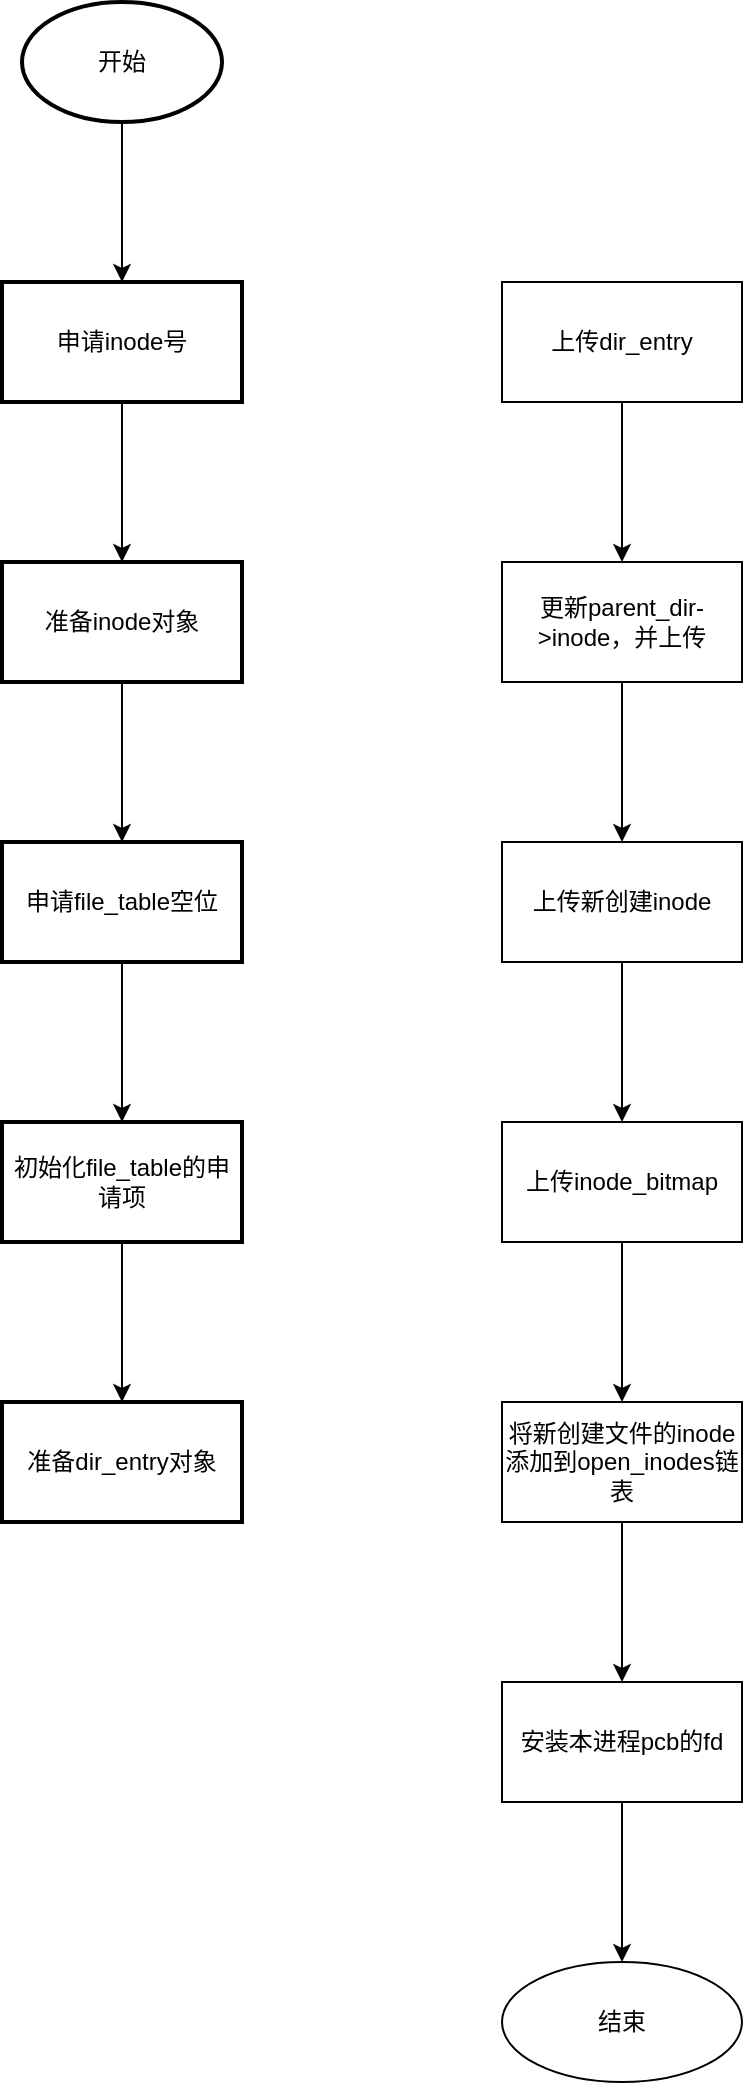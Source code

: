 <mxfile>
    <diagram id="ZlPDDMf4zL3D5WSQMFIh" name="file_create">
        <mxGraphModel dx="648" dy="567" grid="1" gridSize="10" guides="1" tooltips="1" connect="1" arrows="1" fold="1" page="1" pageScale="1" pageWidth="3300" pageHeight="4681" math="0" shadow="0">
            <root>
                <mxCell id="0"/>
                <mxCell id="1" parent="0"/>
                <mxCell id="4" value="" style="edgeStyle=none;html=1;" edge="1" parent="1" source="2" target="3">
                    <mxGeometry relative="1" as="geometry"/>
                </mxCell>
                <mxCell id="2" value="开始" style="strokeWidth=2;html=1;shape=mxgraph.flowchart.start_1;whiteSpace=wrap;" vertex="1" parent="1">
                    <mxGeometry x="60" y="10" width="100" height="60" as="geometry"/>
                </mxCell>
                <mxCell id="6" value="" style="edgeStyle=none;html=1;" edge="1" parent="1" source="3" target="5">
                    <mxGeometry relative="1" as="geometry"/>
                </mxCell>
                <mxCell id="3" value="申请inode号" style="whiteSpace=wrap;html=1;strokeWidth=2;" vertex="1" parent="1">
                    <mxGeometry x="50" y="150" width="120" height="60" as="geometry"/>
                </mxCell>
                <mxCell id="8" value="" style="edgeStyle=none;html=1;" edge="1" parent="1" source="5" target="7">
                    <mxGeometry relative="1" as="geometry"/>
                </mxCell>
                <mxCell id="5" value="准备inode对象" style="whiteSpace=wrap;html=1;strokeWidth=2;" vertex="1" parent="1">
                    <mxGeometry x="50" y="290" width="120" height="60" as="geometry"/>
                </mxCell>
                <mxCell id="10" value="" style="edgeStyle=none;html=1;" edge="1" parent="1" source="7" target="9">
                    <mxGeometry relative="1" as="geometry"/>
                </mxCell>
                <mxCell id="7" value="申请file_table空位" style="whiteSpace=wrap;html=1;strokeWidth=2;" vertex="1" parent="1">
                    <mxGeometry x="50" y="430" width="120" height="60" as="geometry"/>
                </mxCell>
                <mxCell id="12" value="" style="edgeStyle=none;html=1;" edge="1" parent="1" source="9" target="11">
                    <mxGeometry relative="1" as="geometry"/>
                </mxCell>
                <mxCell id="9" value="初始化file_table的申请项" style="whiteSpace=wrap;html=1;strokeWidth=2;" vertex="1" parent="1">
                    <mxGeometry x="50" y="570" width="120" height="60" as="geometry"/>
                </mxCell>
                <mxCell id="11" value="准备dir_entry对象" style="whiteSpace=wrap;html=1;strokeWidth=2;" vertex="1" parent="1">
                    <mxGeometry x="50" y="710" width="120" height="60" as="geometry"/>
                </mxCell>
                <mxCell id="15" value="" style="edgeStyle=none;html=1;" edge="1" parent="1" source="13" target="14">
                    <mxGeometry relative="1" as="geometry"/>
                </mxCell>
                <mxCell id="13" value="上传dir_entry" style="whiteSpace=wrap;html=1;" vertex="1" parent="1">
                    <mxGeometry x="300" y="150" width="120" height="60" as="geometry"/>
                </mxCell>
                <mxCell id="17" value="" style="edgeStyle=none;html=1;" edge="1" parent="1" source="14" target="16">
                    <mxGeometry relative="1" as="geometry"/>
                </mxCell>
                <mxCell id="14" value="更新parent_dir-&amp;gt;inode，并上传" style="whiteSpace=wrap;html=1;" vertex="1" parent="1">
                    <mxGeometry x="300" y="290" width="120" height="60" as="geometry"/>
                </mxCell>
                <mxCell id="19" value="" style="edgeStyle=none;html=1;" edge="1" parent="1" source="16" target="18">
                    <mxGeometry relative="1" as="geometry"/>
                </mxCell>
                <mxCell id="16" value="上传新创建inode" style="whiteSpace=wrap;html=1;" vertex="1" parent="1">
                    <mxGeometry x="300" y="430" width="120" height="60" as="geometry"/>
                </mxCell>
                <mxCell id="21" value="" style="edgeStyle=none;html=1;" edge="1" parent="1" source="18" target="20">
                    <mxGeometry relative="1" as="geometry"/>
                </mxCell>
                <mxCell id="18" value="上传inode_bitmap" style="whiteSpace=wrap;html=1;" vertex="1" parent="1">
                    <mxGeometry x="300" y="570" width="120" height="60" as="geometry"/>
                </mxCell>
                <mxCell id="23" value="" style="edgeStyle=none;html=1;" edge="1" parent="1" source="20" target="22">
                    <mxGeometry relative="1" as="geometry"/>
                </mxCell>
                <mxCell id="20" value="将新创建文件的inode添加到open_inodes链表" style="whiteSpace=wrap;html=1;" vertex="1" parent="1">
                    <mxGeometry x="300" y="710" width="120" height="60" as="geometry"/>
                </mxCell>
                <mxCell id="25" value="" style="edgeStyle=none;html=1;" edge="1" parent="1" source="22" target="24">
                    <mxGeometry relative="1" as="geometry"/>
                </mxCell>
                <mxCell id="22" value="安装本进程pcb的fd" style="whiteSpace=wrap;html=1;" vertex="1" parent="1">
                    <mxGeometry x="300" y="850" width="120" height="60" as="geometry"/>
                </mxCell>
                <mxCell id="24" value="结束" style="ellipse;whiteSpace=wrap;html=1;" vertex="1" parent="1">
                    <mxGeometry x="300" y="990" width="120" height="60" as="geometry"/>
                </mxCell>
            </root>
        </mxGraphModel>
    </diagram>
    <diagram id="dn1nfAvm8jPrMQIkeXlx" name="sys_open">
        <mxGraphModel dx="648" dy="567" grid="1" gridSize="10" guides="1" tooltips="1" connect="1" arrows="1" fold="1" page="1" pageScale="1" pageWidth="3300" pageHeight="4681" math="0" shadow="0">
            <root>
                <mxCell id="cZew_Z-4BTDp7vPNZgfj-0"/>
                <mxCell id="cZew_Z-4BTDp7vPNZgfj-1" parent="cZew_Z-4BTDp7vPNZgfj-0"/>
                <mxCell id="cZew_Z-4BTDp7vPNZgfj-7" value="" style="edgeStyle=none;html=1;" edge="1" parent="cZew_Z-4BTDp7vPNZgfj-1" source="cZew_Z-4BTDp7vPNZgfj-2" target="cZew_Z-4BTDp7vPNZgfj-6">
                    <mxGeometry relative="1" as="geometry"/>
                </mxCell>
                <mxCell id="cZew_Z-4BTDp7vPNZgfj-2" value="开始" style="strokeWidth=2;html=1;shape=mxgraph.flowchart.start_1;whiteSpace=wrap;" vertex="1" parent="cZew_Z-4BTDp7vPNZgfj-1">
                    <mxGeometry x="70" y="20" width="100" height="60" as="geometry"/>
                </mxCell>
                <mxCell id="cZew_Z-4BTDp7vPNZgfj-9" value="Y" style="edgeStyle=none;html=1;" edge="1" parent="cZew_Z-4BTDp7vPNZgfj-1" source="cZew_Z-4BTDp7vPNZgfj-6" target="cZew_Z-4BTDp7vPNZgfj-8">
                    <mxGeometry relative="1" as="geometry"/>
                </mxCell>
                <mxCell id="cZew_Z-4BTDp7vPNZgfj-11" value="N" style="edgeStyle=none;html=1;" edge="1" parent="cZew_Z-4BTDp7vPNZgfj-1" source="cZew_Z-4BTDp7vPNZgfj-6" target="cZew_Z-4BTDp7vPNZgfj-10">
                    <mxGeometry relative="1" as="geometry"/>
                </mxCell>
                <mxCell id="cZew_Z-4BTDp7vPNZgfj-6" value="路径不是目录？" style="rhombus;whiteSpace=wrap;html=1;strokeWidth=2;" vertex="1" parent="cZew_Z-4BTDp7vPNZgfj-1">
                    <mxGeometry x="40" y="150" width="160" height="80" as="geometry"/>
                </mxCell>
                <mxCell id="cZew_Z-4BTDp7vPNZgfj-13" value="" style="edgeStyle=none;html=1;" edge="1" parent="cZew_Z-4BTDp7vPNZgfj-1" source="cZew_Z-4BTDp7vPNZgfj-8" target="cZew_Z-4BTDp7vPNZgfj-12">
                    <mxGeometry relative="1" as="geometry"/>
                </mxCell>
                <mxCell id="cZew_Z-4BTDp7vPNZgfj-8" value="search_file" style="whiteSpace=wrap;html=1;strokeWidth=2;" vertex="1" parent="cZew_Z-4BTDp7vPNZgfj-1">
                    <mxGeometry x="60" y="320" width="120" height="60" as="geometry"/>
                </mxCell>
                <mxCell id="cZew_Z-4BTDp7vPNZgfj-10" value="return -1" style="whiteSpace=wrap;html=1;strokeWidth=2;" vertex="1" parent="cZew_Z-4BTDp7vPNZgfj-1">
                    <mxGeometry x="300" y="160" width="120" height="60" as="geometry"/>
                </mxCell>
                <mxCell id="cZew_Z-4BTDp7vPNZgfj-15" value="N" style="edgeStyle=orthogonalEdgeStyle;html=1;entryX=0.5;entryY=1;entryDx=0;entryDy=0;" edge="1" parent="cZew_Z-4BTDp7vPNZgfj-1" source="cZew_Z-4BTDp7vPNZgfj-12" target="cZew_Z-4BTDp7vPNZgfj-10">
                    <mxGeometry relative="1" as="geometry"/>
                </mxCell>
                <mxCell id="cZew_Z-4BTDp7vPNZgfj-12" value="把pathname的各层路径&lt;br&gt;都访问到了？" style="rhombus;whiteSpace=wrap;html=1;strokeWidth=2;" vertex="1" parent="cZew_Z-4BTDp7vPNZgfj-1">
                    <mxGeometry x="20" y="450" width="200" height="80" as="geometry"/>
                </mxCell>
            </root>
        </mxGraphModel>
    </diagram>
</mxfile>